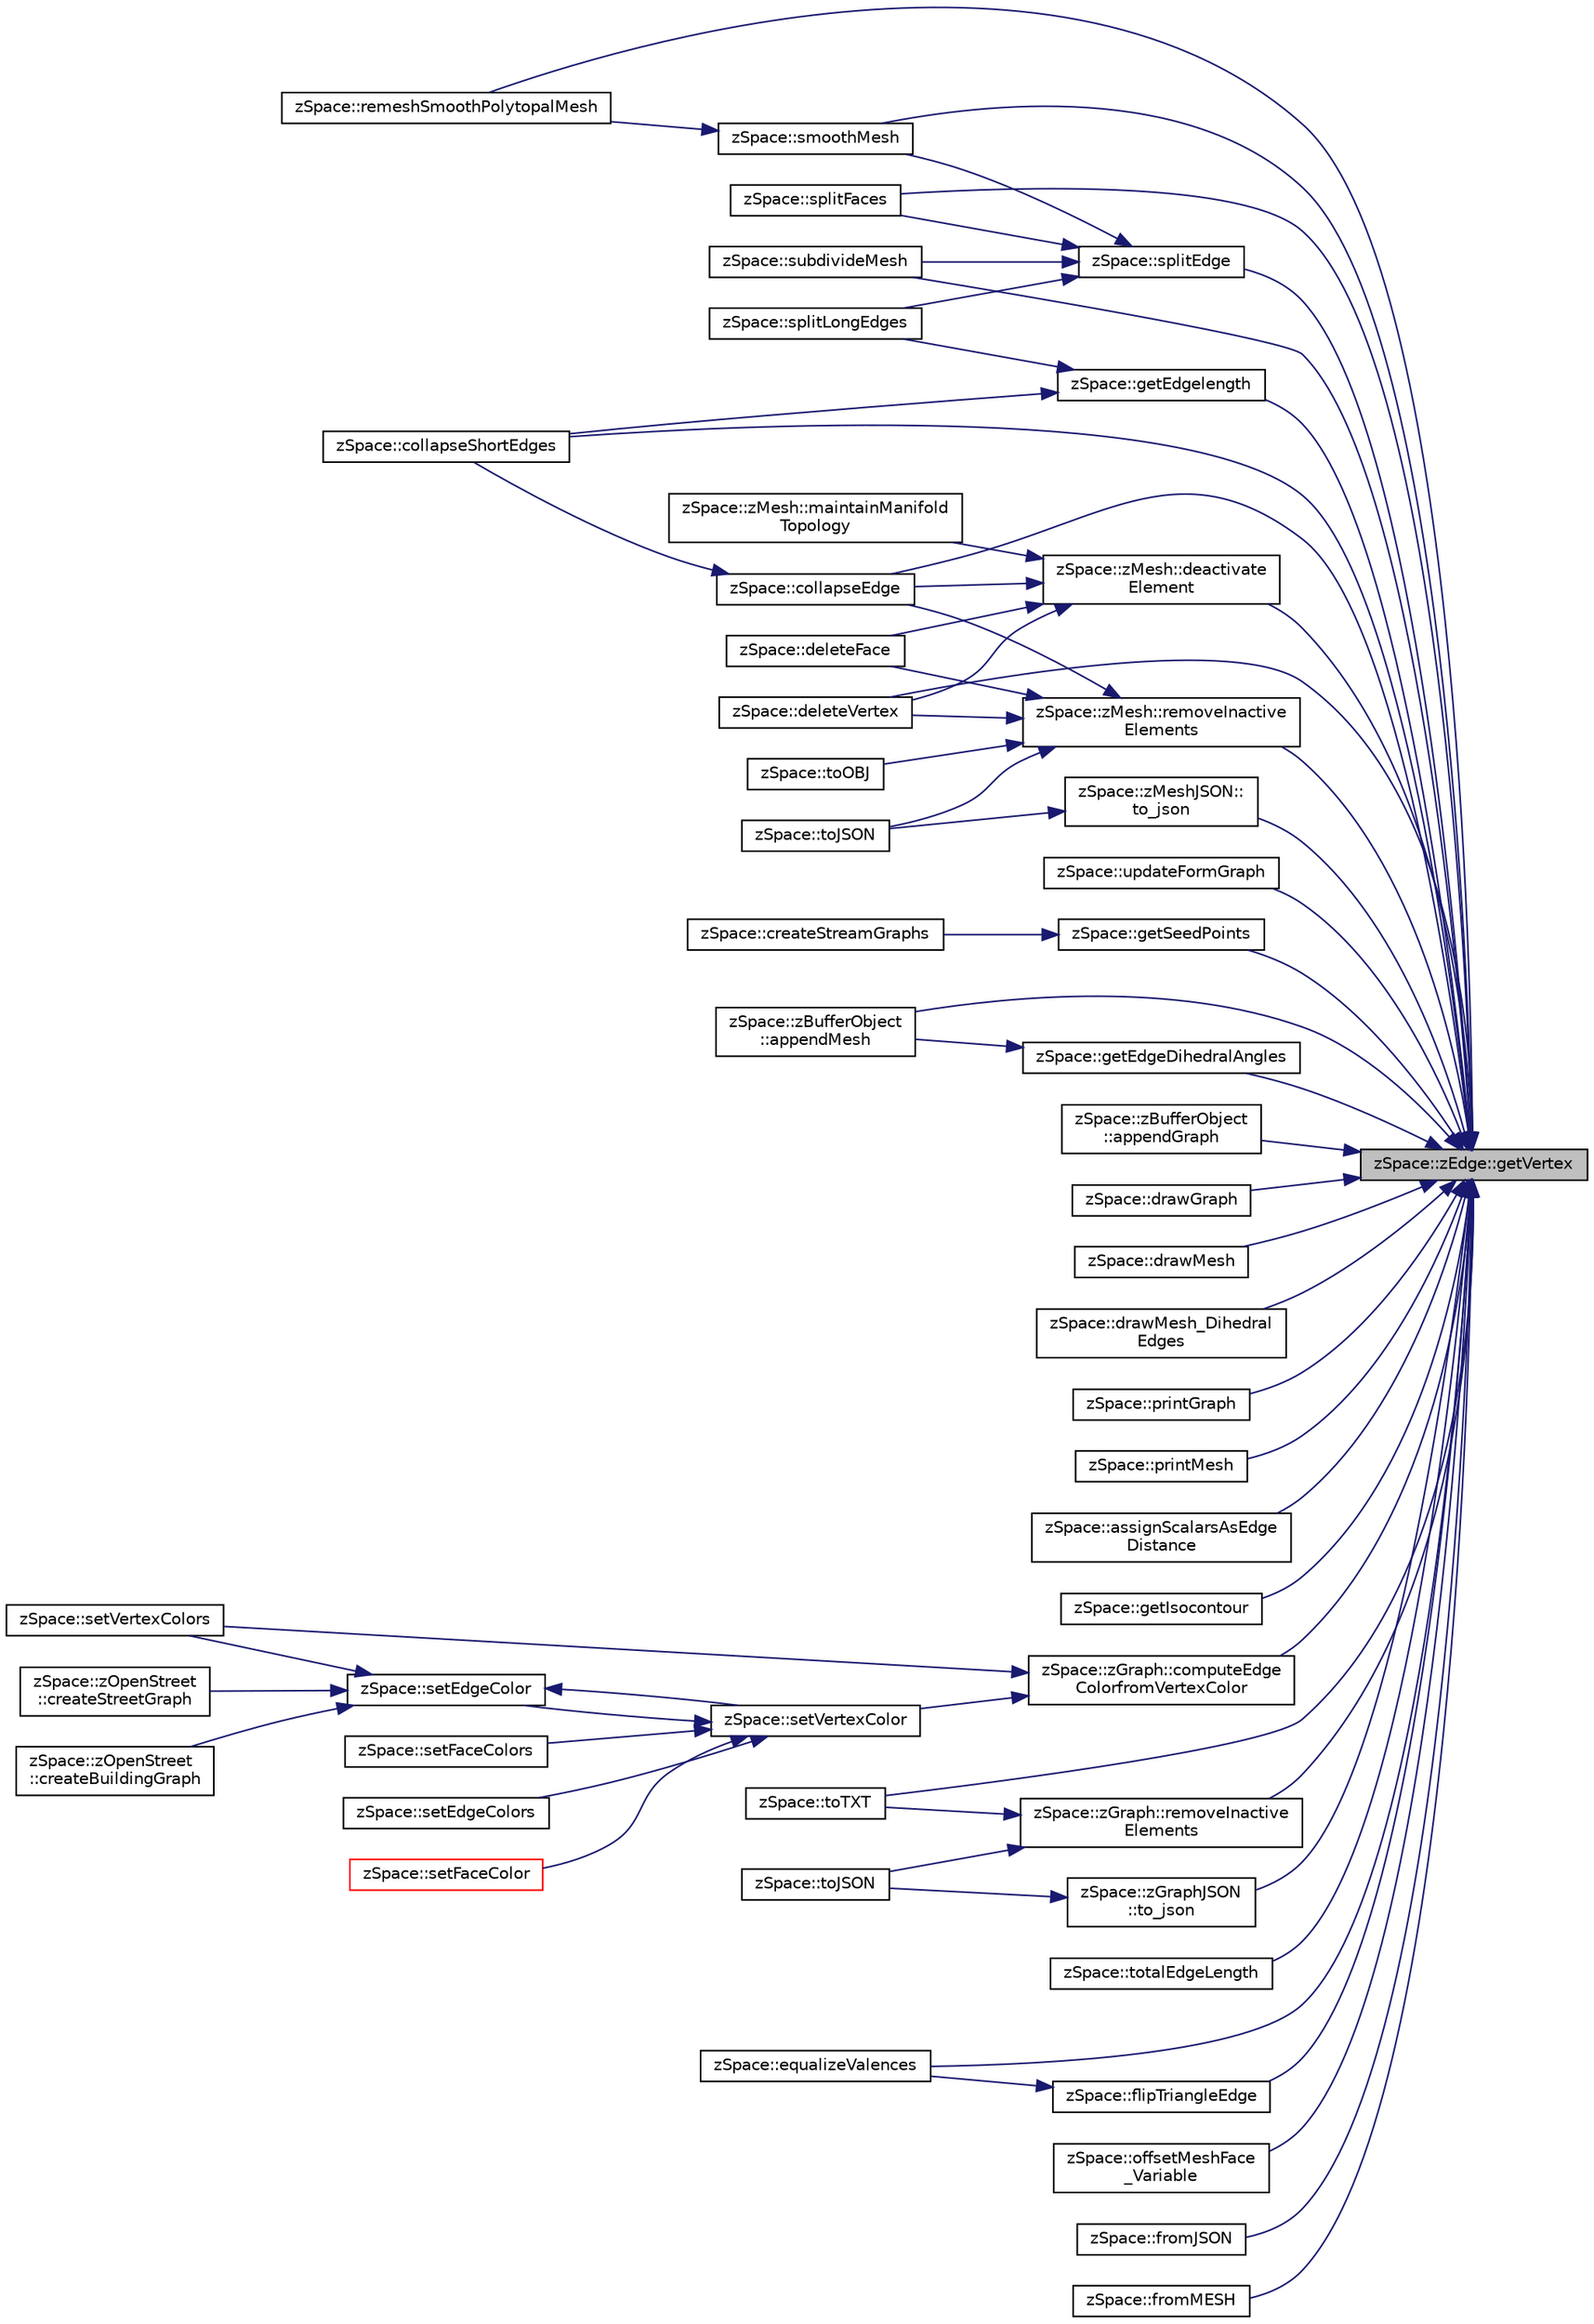 digraph "zSpace::zEdge::getVertex"
{
 // LATEX_PDF_SIZE
  edge [fontname="Helvetica",fontsize="10",labelfontname="Helvetica",labelfontsize="10"];
  node [fontname="Helvetica",fontsize="10",shape=record];
  rankdir="RL";
  Node388 [label="zSpace::zEdge::getVertex",height=0.2,width=0.4,color="black", fillcolor="grey75", style="filled", fontcolor="black",tooltip="This method returns the vertex pointed to by the current zEdge."];
  Node388 -> Node389 [dir="back",color="midnightblue",fontsize="10",style="solid",fontname="Helvetica"];
  Node389 [label="zSpace::remeshSmoothPolytopalMesh",height=0.2,width=0.4,color="black", fillcolor="white", style="filled",URL="$group__z_polytopal.html#ga5dd7e372cf8287c0434778b2e58d41f1",tooltip="This method remeshes the smoothed polytopal mesh to have rulings in ony one direction."];
  Node388 -> Node390 [dir="back",color="midnightblue",fontsize="10",style="solid",fontname="Helvetica"];
  Node390 [label="zSpace::updateFormGraph",height=0.2,width=0.4,color="black", fillcolor="white", style="filled",URL="$group__z_polytopal.html#ga4e6850be5b5333e95b01d524d2a51d79",tooltip="This method updates the form diagram."];
  Node388 -> Node391 [dir="back",color="midnightblue",fontsize="10",style="solid",fontname="Helvetica"];
  Node391 [label="zSpace::getSeedPoints",height=0.2,width=0.4,color="black", fillcolor="white", style="filled",URL="$group__z_stream_lines2_d.html#ga0e134353ee94a16509a6a41f8aef3d69",tooltip="This method computes the seed points."];
  Node391 -> Node392 [dir="back",color="midnightblue",fontsize="10",style="solid",fontname="Helvetica"];
  Node392 [label="zSpace::createStreamGraphs",height=0.2,width=0.4,color="black", fillcolor="white", style="filled",URL="$group__z_stream_lines2_d.html#ga469e791f18d47c0373052472c45759e0",tooltip="This method creates the stream lines and stores them as a graph."];
  Node388 -> Node393 [dir="back",color="midnightblue",fontsize="10",style="solid",fontname="Helvetica"];
  Node393 [label="zSpace::zBufferObject\l::appendMesh",height=0.2,width=0.4,color="black", fillcolor="white", style="filled",URL="$classz_space_1_1z_buffer_object.html#ac5e8e4b2d6a21dbf4e59ed55a8b8bc58",tooltip="This method appends zMesh to the buffer."];
  Node388 -> Node394 [dir="back",color="midnightblue",fontsize="10",style="solid",fontname="Helvetica"];
  Node394 [label="zSpace::zBufferObject\l::appendGraph",height=0.2,width=0.4,color="black", fillcolor="white", style="filled",URL="$classz_space_1_1z_buffer_object.html#a435dffa7c25389e962ea22c0278707ec",tooltip="This method appends zGraph to the buffer."];
  Node388 -> Node395 [dir="back",color="midnightblue",fontsize="10",style="solid",fontname="Helvetica"];
  Node395 [label="zSpace::drawGraph",height=0.2,width=0.4,color="black", fillcolor="white", style="filled",URL="$group__z_display_utilities.html#ga19e4aa1b12bc2b30484025feecb7554c",tooltip="This method displays the zGraph."];
  Node388 -> Node396 [dir="back",color="midnightblue",fontsize="10",style="solid",fontname="Helvetica"];
  Node396 [label="zSpace::drawMesh",height=0.2,width=0.4,color="black", fillcolor="white", style="filled",URL="$group__z_display_utilities.html#ga0f440b9ebfe50b06cbbbcadb465bb080",tooltip="This method displays the zMesh."];
  Node388 -> Node397 [dir="back",color="midnightblue",fontsize="10",style="solid",fontname="Helvetica"];
  Node397 [label="zSpace::drawMesh_Dihedral\lEdges",height=0.2,width=0.4,color="black", fillcolor="white", style="filled",URL="$group__z_display_utilities.html#ga97fe00f10c314c725e8b314a87c12803",tooltip="This method displays the dihedral edges of a mesh above the input angle threshold."];
  Node388 -> Node398 [dir="back",color="midnightblue",fontsize="10",style="solid",fontname="Helvetica"];
  Node398 [label="zSpace::printGraph",height=0.2,width=0.4,color="black", fillcolor="white", style="filled",URL="$group__z_print_utilities.html#ga96cf7a290a07af957dbe1740993c721d",tooltip="This method prints graph data to the console."];
  Node388 -> Node399 [dir="back",color="midnightblue",fontsize="10",style="solid",fontname="Helvetica"];
  Node399 [label="zSpace::printMesh",height=0.2,width=0.4,color="black", fillcolor="white", style="filled",URL="$group__z_print_utilities.html#ga24820d178bfefb22bc7bf22a3945bb6f",tooltip="This method prints mesh data to the console."];
  Node388 -> Node400 [dir="back",color="midnightblue",fontsize="10",style="solid",fontname="Helvetica"];
  Node400 [label="zSpace::assignScalarsAsEdge\lDistance",height=0.2,width=0.4,color="black", fillcolor="white", style="filled",URL="$group__z_field2_d_utilities.html#ga9b9b7c2e08f35363c4e937cd3f8fccfb",tooltip="This method creates a edge distance Field from the input mesh."];
  Node388 -> Node401 [dir="back",color="midnightblue",fontsize="10",style="solid",fontname="Helvetica"];
  Node401 [label="zSpace::getIsocontour",height=0.2,width=0.4,color="black", fillcolor="white", style="filled",URL="$group__z_field2_d_utilities.html#ga6e47ed2966a60fe23fd026823eabac51",tooltip="This method creates a isocontour graph from the input field mesh at the given field threshold."];
  Node388 -> Node402 [dir="back",color="midnightblue",fontsize="10",style="solid",fontname="Helvetica"];
  Node402 [label="zSpace::zGraph::computeEdge\lColorfromVertexColor",height=0.2,width=0.4,color="black", fillcolor="white", style="filled",URL="$classz_space_1_1z_graph.html#a9d24b6ca7f58c16f1284671797267f21",tooltip="This method computes the Edge colors based on the vertex colors."];
  Node402 -> Node403 [dir="back",color="midnightblue",fontsize="10",style="solid",fontname="Helvetica"];
  Node403 [label="zSpace::setVertexColor",height=0.2,width=0.4,color="black", fillcolor="white", style="filled",URL="$group__z_graph_utilities.html#ga7cd47e65d56a0587e3ca4babd1c233e3",tooltip="This method sets vertex color of all the vertices to the input color."];
  Node403 -> Node404 [dir="back",color="midnightblue",fontsize="10",style="solid",fontname="Helvetica"];
  Node404 [label="zSpace::setEdgeColor",height=0.2,width=0.4,color="black", fillcolor="white", style="filled",URL="$group__z_graph_utilities.html#ga2ef9ee7a2c33012bc55bc2592fa6ffdb",tooltip="This method sets edge color of all the edges to the input color."];
  Node404 -> Node405 [dir="back",color="midnightblue",fontsize="10",style="solid",fontname="Helvetica"];
  Node405 [label="zSpace::zOpenStreet\l::createStreetGraph",height=0.2,width=0.4,color="black", fillcolor="white", style="filled",URL="$classz_space_1_1z_open_street.html#a904bd1ba411b9cc0b439f06c409386b9",tooltip="This method creates the street graph from the OSM data."];
  Node404 -> Node406 [dir="back",color="midnightblue",fontsize="10",style="solid",fontname="Helvetica"];
  Node406 [label="zSpace::zOpenStreet\l::createBuildingGraph",height=0.2,width=0.4,color="black", fillcolor="white", style="filled",URL="$classz_space_1_1z_open_street.html#a1c815f333ca41c75227a60c76db85884",tooltip="This method creates the building graph from the OSM data."];
  Node404 -> Node403 [dir="back",color="midnightblue",fontsize="10",style="solid",fontname="Helvetica"];
  Node404 -> Node407 [dir="back",color="midnightblue",fontsize="10",style="solid",fontname="Helvetica"];
  Node407 [label="zSpace::setVertexColors",height=0.2,width=0.4,color="black", fillcolor="white", style="filled",URL="$group__z_graph_utilities.html#gaa088392382ec3b36cc77066a4392349c",tooltip="This method sets vertex color of all the vertices with the input color contatiner."];
  Node403 -> Node408 [dir="back",color="midnightblue",fontsize="10",style="solid",fontname="Helvetica"];
  Node408 [label="zSpace::setEdgeColors",height=0.2,width=0.4,color="black", fillcolor="white", style="filled",URL="$group__z_graph_utilities.html#ga3aa9b12c327be41d5cd6400e8a64aa4d",tooltip="This method sets edge color of all the vertices with the input color contatiner."];
  Node403 -> Node409 [dir="back",color="midnightblue",fontsize="10",style="solid",fontname="Helvetica"];
  Node409 [label="zSpace::setFaceColor",height=0.2,width=0.4,color="red", fillcolor="white", style="filled",URL="$group__z_mesh_utilities.html#ga3dc508ddd0979a3c05704b3a5f8c724e",tooltip="This method sets face color of all the faces to the input color."];
  Node403 -> Node412 [dir="back",color="midnightblue",fontsize="10",style="solid",fontname="Helvetica"];
  Node412 [label="zSpace::setFaceColors",height=0.2,width=0.4,color="black", fillcolor="white", style="filled",URL="$group__z_mesh_utilities.html#ga46a15e7c994f4fb6a25f8e7cd111e536",tooltip="This method sets face color of all the faces to the input color contatiner."];
  Node402 -> Node407 [dir="back",color="midnightblue",fontsize="10",style="solid",fontname="Helvetica"];
  Node388 -> Node413 [dir="back",color="midnightblue",fontsize="10",style="solid",fontname="Helvetica"];
  Node413 [label="zSpace::zGraph::removeInactive\lElements",height=0.2,width=0.4,color="black", fillcolor="white", style="filled",URL="$classz_space_1_1z_graph.html#afdd947e992fda2487ef6a5a3487d9e6b",tooltip="This method removes inactive elements from the array connected with the input type."];
  Node413 -> Node414 [dir="back",color="midnightblue",fontsize="10",style="solid",fontname="Helvetica"];
  Node414 [label="zSpace::toTXT",height=0.2,width=0.4,color="black", fillcolor="white", style="filled",URL="$group__z_i_o___graph.html#ga6578d361dabd565a48e2093a80e6f8b6",tooltip="This method exports zGraph to a TXT file format."];
  Node413 -> Node415 [dir="back",color="midnightblue",fontsize="10",style="solid",fontname="Helvetica"];
  Node415 [label="zSpace::toJSON",height=0.2,width=0.4,color="black", fillcolor="white", style="filled",URL="$group__z_i_o___graph.html#gac49cfef1063731952f6decc21775c747",tooltip="This method exports zGraph to a JSON file format using JSON Modern Library."];
  Node388 -> Node416 [dir="back",color="midnightblue",fontsize="10",style="solid",fontname="Helvetica"];
  Node416 [label="zSpace::totalEdgeLength",height=0.2,width=0.4,color="black", fillcolor="white", style="filled",URL="$group__z_graph_utilities.html#ga35460aaad2c88df17da9be878dcc72f4",tooltip="This method returns the total edge length of the graph."];
  Node388 -> Node417 [dir="back",color="midnightblue",fontsize="10",style="solid",fontname="Helvetica"];
  Node417 [label="zSpace::zMesh::deactivate\lElement",height=0.2,width=0.4,color="black", fillcolor="white", style="filled",URL="$classz_space_1_1z_mesh.html#aea35829fdb54f511f93cef10c85da66c",tooltip="This method deactivates the input elements from the array connected with the input type."];
  Node417 -> Node418 [dir="back",color="midnightblue",fontsize="10",style="solid",fontname="Helvetica"];
  Node418 [label="zSpace::zMesh::maintainManifold\lTopology",height=0.2,width=0.4,color="black", fillcolor="white", style="filled",URL="$classz_space_1_1z_mesh.html#ae66609043bee62d706443ac5dc47304f",tooltip="This method cleans up the mesh to maintain manifolod topology."];
  Node417 -> Node419 [dir="back",color="midnightblue",fontsize="10",style="solid",fontname="Helvetica"];
  Node419 [label="zSpace::deleteVertex",height=0.2,width=0.4,color="black", fillcolor="white", style="filled",URL="$group__z_mesh_modifiers.html#ga20644ac4933b8ae055b0eb47a9df8420",tooltip="This method deletes the mesh vertex given by the input vertex index."];
  Node417 -> Node420 [dir="back",color="midnightblue",fontsize="10",style="solid",fontname="Helvetica"];
  Node420 [label="zSpace::deleteFace",height=0.2,width=0.4,color="black", fillcolor="white", style="filled",URL="$group__z_mesh_modifiers.html#ga24ab0fcd418ba91e387838fdc4711787",tooltip="This method deletes the mesh face given by the input face index."];
  Node417 -> Node421 [dir="back",color="midnightblue",fontsize="10",style="solid",fontname="Helvetica"];
  Node421 [label="zSpace::collapseEdge",height=0.2,width=0.4,color="black", fillcolor="white", style="filled",URL="$group__z_mesh_modifiers.html#ga77533a4e95924fa8c030ba013eef1ec6",tooltip="This method collapses an edge into a vertex."];
  Node421 -> Node422 [dir="back",color="midnightblue",fontsize="10",style="solid",fontname="Helvetica"];
  Node422 [label="zSpace::collapseShortEdges",height=0.2,width=0.4,color="black", fillcolor="white", style="filled",URL="$group__z_mesh_modifiers.html#ga14350e97740cec4f835125fb286fc071",tooltip="This method collapses an edge shorter than the given minimum edge length value if the collapsing does..."];
  Node388 -> Node423 [dir="back",color="midnightblue",fontsize="10",style="solid",fontname="Helvetica"];
  Node423 [label="zSpace::zMesh::removeInactive\lElements",height=0.2,width=0.4,color="black", fillcolor="white", style="filled",URL="$classz_space_1_1z_mesh.html#ab21d59eecb169921b427a7e766d47aa5",tooltip="This method removes inactive elements from the array connected with the input type."];
  Node423 -> Node419 [dir="back",color="midnightblue",fontsize="10",style="solid",fontname="Helvetica"];
  Node423 -> Node420 [dir="back",color="midnightblue",fontsize="10",style="solid",fontname="Helvetica"];
  Node423 -> Node421 [dir="back",color="midnightblue",fontsize="10",style="solid",fontname="Helvetica"];
  Node423 -> Node424 [dir="back",color="midnightblue",fontsize="10",style="solid",fontname="Helvetica"];
  Node424 [label="zSpace::toOBJ",height=0.2,width=0.4,color="black", fillcolor="white", style="filled",URL="$group__z_i_o___mesh.html#ga56d1123fee7864f1a5da2f740b9e589d",tooltip="This method exports zMesh as an OBJ file."];
  Node423 -> Node425 [dir="back",color="midnightblue",fontsize="10",style="solid",fontname="Helvetica"];
  Node425 [label="zSpace::toJSON",height=0.2,width=0.4,color="black", fillcolor="white", style="filled",URL="$group__z_i_o___mesh.html#ga6fccda275363a86353d2750673122d6f",tooltip="This method exports zMesh to a JSON file format using JSON Modern Library."];
  Node388 -> Node419 [dir="back",color="midnightblue",fontsize="10",style="solid",fontname="Helvetica"];
  Node388 -> Node421 [dir="back",color="midnightblue",fontsize="10",style="solid",fontname="Helvetica"];
  Node388 -> Node426 [dir="back",color="midnightblue",fontsize="10",style="solid",fontname="Helvetica"];
  Node426 [label="zSpace::splitEdge",height=0.2,width=0.4,color="black", fillcolor="white", style="filled",URL="$group__z_mesh_modifiers.html#gae7cb2380ed0e9717421bf19db5817cd6",tooltip="This method splits an edge and inserts a vertex along the edge at the input factor."];
  Node426 -> Node427 [dir="back",color="midnightblue",fontsize="10",style="solid",fontname="Helvetica"];
  Node427 [label="zSpace::splitFaces",height=0.2,width=0.4,color="black", fillcolor="white", style="filled",URL="$group__z_mesh_modifiers.html#gaeda022d590a10b38c94e75bc0e278d80",tooltip="This method splits a set of edges and faces of a mesh in a continuous manner."];
  Node426 -> Node428 [dir="back",color="midnightblue",fontsize="10",style="solid",fontname="Helvetica"];
  Node428 [label="zSpace::subdivideMesh",height=0.2,width=0.4,color="black", fillcolor="white", style="filled",URL="$group__z_mesh_modifiers.html#ga8c3af5dd0f40d6f82fd23ceead47dc64",tooltip="This method subdivides all the faces and edges of the mesh."];
  Node426 -> Node429 [dir="back",color="midnightblue",fontsize="10",style="solid",fontname="Helvetica"];
  Node429 [label="zSpace::smoothMesh",height=0.2,width=0.4,color="black", fillcolor="white", style="filled",URL="$group__z_mesh_modifiers.html#ga41f9be96453c21ac7b33b2991c284775",tooltip="This method applies Catmull-Clark subdivision to the mesh."];
  Node429 -> Node389 [dir="back",color="midnightblue",fontsize="10",style="solid",fontname="Helvetica"];
  Node426 -> Node430 [dir="back",color="midnightblue",fontsize="10",style="solid",fontname="Helvetica"];
  Node430 [label="zSpace::splitLongEdges",height=0.2,width=0.4,color="black", fillcolor="white", style="filled",URL="$group__z_mesh_modifiers.html#gad707c82ae843ee9aa108c078161881ca",tooltip="This method splits an edge longer than the given input value at its midpoint and triangulates the mes..."];
  Node388 -> Node431 [dir="back",color="midnightblue",fontsize="10",style="solid",fontname="Helvetica"];
  Node431 [label="zSpace::flipTriangleEdge",height=0.2,width=0.4,color="black", fillcolor="white", style="filled",URL="$group__z_mesh_modifiers.html#ga23b04bfa34f16159cbc2b1c5e1116f39",tooltip="This method flips the edge shared bettwen two rainglua faces."];
  Node431 -> Node432 [dir="back",color="midnightblue",fontsize="10",style="solid",fontname="Helvetica"];
  Node432 [label="zSpace::equalizeValences",height=0.2,width=0.4,color="black", fillcolor="white", style="filled",URL="$group__z_mesh_modifiers.html#ga50d27f458f57c4f90fa9242b05ded2d2",tooltip="This method equalizes the vertex valences by flipping edges of the input triangulated mesh...."];
  Node388 -> Node427 [dir="back",color="midnightblue",fontsize="10",style="solid",fontname="Helvetica"];
  Node388 -> Node428 [dir="back",color="midnightblue",fontsize="10",style="solid",fontname="Helvetica"];
  Node388 -> Node429 [dir="back",color="midnightblue",fontsize="10",style="solid",fontname="Helvetica"];
  Node388 -> Node422 [dir="back",color="midnightblue",fontsize="10",style="solid",fontname="Helvetica"];
  Node388 -> Node432 [dir="back",color="midnightblue",fontsize="10",style="solid",fontname="Helvetica"];
  Node388 -> Node433 [dir="back",color="midnightblue",fontsize="10",style="solid",fontname="Helvetica"];
  Node433 [label="zSpace::getEdgeDihedralAngles",height=0.2,width=0.4,color="black", fillcolor="white", style="filled",URL="$group__z_mesh_utilities.html#gaf531920d8d86c1c508bec8c71d5d9954",tooltip="This method computes the dihedral angle per edge of zMesh."];
  Node433 -> Node393 [dir="back",color="midnightblue",fontsize="10",style="solid",fontname="Helvetica"];
  Node388 -> Node434 [dir="back",color="midnightblue",fontsize="10",style="solid",fontname="Helvetica"];
  Node434 [label="zSpace::getEdgelength",height=0.2,width=0.4,color="black", fillcolor="white", style="filled",URL="$group__z_mesh_utilities.html#gadb0f9eb74233a4839238e29b6b17b9d2",tooltip="This method computes the edge length of the input edge of zMesh."];
  Node434 -> Node430 [dir="back",color="midnightblue",fontsize="10",style="solid",fontname="Helvetica"];
  Node434 -> Node422 [dir="back",color="midnightblue",fontsize="10",style="solid",fontname="Helvetica"];
  Node388 -> Node435 [dir="back",color="midnightblue",fontsize="10",style="solid",fontname="Helvetica"];
  Node435 [label="zSpace::offsetMeshFace\l_Variable",height=0.2,width=0.4,color="black", fillcolor="white", style="filled",URL="$group__z_mesh_utilities.html#ga2d1e96823d5ddafb0c578999217416f5",tooltip="This method returns the vartiable offset positions of a polygon of the input mesh."];
  Node388 -> Node436 [dir="back",color="midnightblue",fontsize="10",style="solid",fontname="Helvetica"];
  Node436 [label="zSpace::fromJSON",height=0.2,width=0.4,color="black", fillcolor="white", style="filled",URL="$group__z_i_o___mesh.html#gad2f07c6da97272b61502c6fab57d83b0",tooltip="This method imports zMesh from a JSON file format using JSON Modern Library."];
  Node388 -> Node437 [dir="back",color="midnightblue",fontsize="10",style="solid",fontname="Helvetica"];
  Node437 [label="zSpace::fromMESH",height=0.2,width=0.4,color="black", fillcolor="white", style="filled",URL="$group__z_i_o___graph.html#gaf0c07f18c8822ecfe7fc06304527d209",tooltip="This method creates zGraph from a input zMesh."];
  Node388 -> Node414 [dir="back",color="midnightblue",fontsize="10",style="solid",fontname="Helvetica"];
  Node388 -> Node438 [dir="back",color="midnightblue",fontsize="10",style="solid",fontname="Helvetica"];
  Node438 [label="zSpace::zMeshJSON::\lto_json",height=0.2,width=0.4,color="black", fillcolor="white", style="filled",URL="$classz_space_1_1z_mesh_j_s_o_n.html#a2f9c901ed11d790ecec40f3ca6ea4a17",tooltip="This method creates the JSON file from the input zMesh using JSON Modern Library."];
  Node438 -> Node425 [dir="back",color="midnightblue",fontsize="10",style="solid",fontname="Helvetica"];
  Node388 -> Node439 [dir="back",color="midnightblue",fontsize="10",style="solid",fontname="Helvetica"];
  Node439 [label="zSpace::zGraphJSON\l::to_json",height=0.2,width=0.4,color="black", fillcolor="white", style="filled",URL="$classz_space_1_1z_graph_j_s_o_n.html#a0325de934ba660bfda600cd91beafc6c",tooltip="This method creates the JSON file from the input zGraph using JSON Modern Library."];
  Node439 -> Node415 [dir="back",color="midnightblue",fontsize="10",style="solid",fontname="Helvetica"];
}
